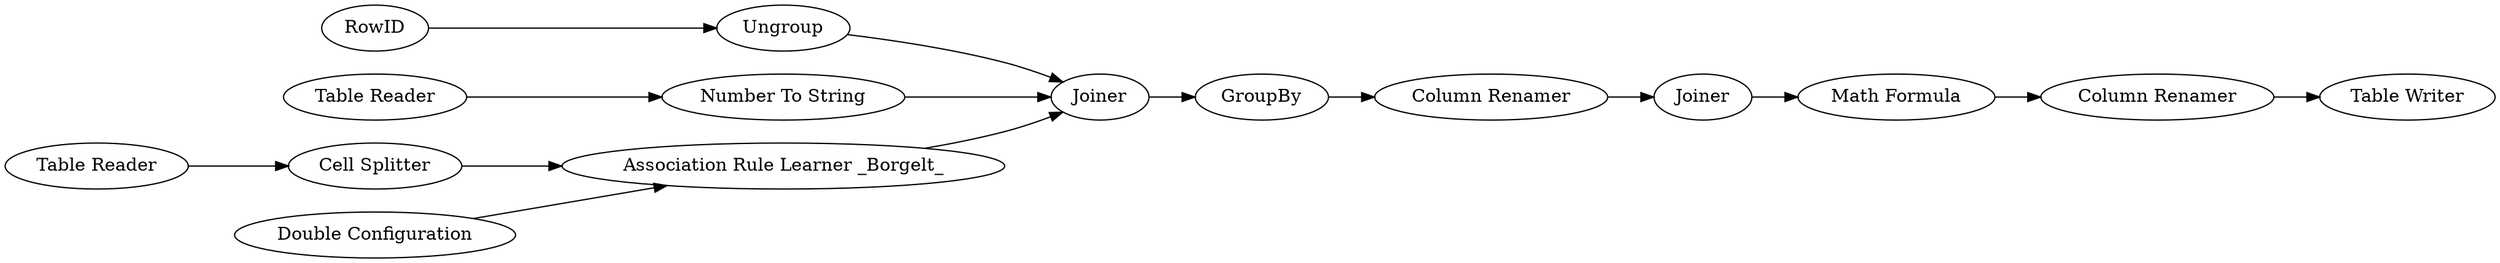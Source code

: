 digraph {
	110 [label="Association Rule Learner _Borgelt_"]
	31 [label=RowID]
	33 [label=Ungroup]
	35 [label=GroupBy]
	113 [label="Math Formula"]
	115 [label=Joiner]
	116 [label=Joiner]
	117 [label="Column Renamer"]
	118 [label="Column Renamer"]
	122 [label="Number To String"]
	123 [label="Cell Splitter"]
	124 [label="Double Configuration"]
	127 [label="Table Writer"]
	128 [label="Table Reader"]
	129 [label="Table Reader"]
	31 -> 33
	33 -> 115
	35 -> 117
	113 -> 118
	115 -> 35
	116 -> 113
	117 -> 116
	110 -> 115
	118 -> 127
	122 -> 115
	123 -> 110
	124 -> 110
	128 -> 123
	129 -> 122
	rankdir=LR
}
